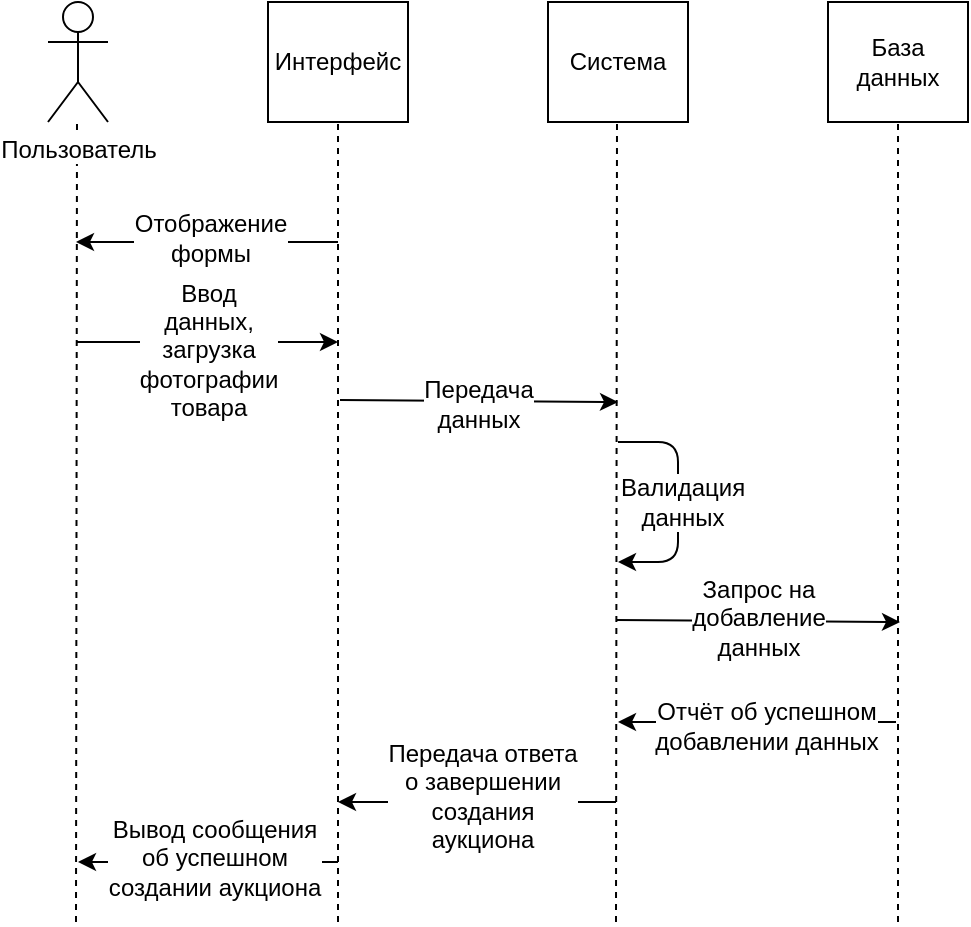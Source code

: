 <mxfile version="10.7.1" type="github"><diagram id="0xHDA5EfrwyX-AifSGQn" name="Page-1"><mxGraphModel dx="994" dy="835" grid="1" gridSize="10" guides="1" tooltips="1" connect="1" arrows="1" fold="1" page="1" pageScale="1" pageWidth="827" pageHeight="1169" math="0" shadow="0"><root><mxCell id="0"/><mxCell id="1" parent="0"/><mxCell id="ewqKxwT_v8m3utj_Tbs3-27" value="Интерфейс" style="rounded=0;whiteSpace=wrap;html=1;" vertex="1" parent="1"><mxGeometry x="230" y="200" width="70" height="60" as="geometry"/></mxCell><mxCell id="ewqKxwT_v8m3utj_Tbs3-28" value="Система" style="rounded=0;whiteSpace=wrap;html=1;" vertex="1" parent="1"><mxGeometry x="370" y="200" width="70" height="60" as="geometry"/></mxCell><mxCell id="ewqKxwT_v8m3utj_Tbs3-29" value="База данных" style="rounded=0;whiteSpace=wrap;html=1;" vertex="1" parent="1"><mxGeometry x="510" y="200" width="70" height="60" as="geometry"/></mxCell><mxCell id="ewqKxwT_v8m3utj_Tbs3-30" value="" style="endArrow=none;dashed=1;html=1;entryX=0.5;entryY=1;entryDx=0;entryDy=0;" edge="1" parent="1" target="ewqKxwT_v8m3utj_Tbs3-29"><mxGeometry width="50" height="50" relative="1" as="geometry"><mxPoint x="545" y="660" as="sourcePoint"/><mxPoint x="150" y="300" as="targetPoint"/></mxGeometry></mxCell><mxCell id="ewqKxwT_v8m3utj_Tbs3-31" value="" style="endArrow=none;dashed=1;html=1;entryX=0.5;entryY=1;entryDx=0;entryDy=0;" edge="1" parent="1"><mxGeometry width="50" height="50" relative="1" as="geometry"><mxPoint x="404" y="660" as="sourcePoint"/><mxPoint x="404.5" y="260" as="targetPoint"/></mxGeometry></mxCell><mxCell id="ewqKxwT_v8m3utj_Tbs3-32" value="" style="endArrow=none;dashed=1;html=1;entryX=0.5;entryY=1;entryDx=0;entryDy=0;" edge="1" parent="1"><mxGeometry width="50" height="50" relative="1" as="geometry"><mxPoint x="265" y="660" as="sourcePoint"/><mxPoint x="265" y="260" as="targetPoint"/></mxGeometry></mxCell><mxCell id="ewqKxwT_v8m3utj_Tbs3-33" value="" style="endArrow=none;dashed=1;html=1;entryX=0.5;entryY=1;entryDx=0;entryDy=0;" edge="1" parent="1"><mxGeometry width="50" height="50" relative="1" as="geometry"><mxPoint x="134" y="660" as="sourcePoint"/><mxPoint x="134.5" y="260" as="targetPoint"/></mxGeometry></mxCell><mxCell id="ewqKxwT_v8m3utj_Tbs3-34" value="Пользователь&lt;br&gt;" style="shape=umlActor;verticalLabelPosition=bottom;labelBackgroundColor=#ffffff;verticalAlign=top;html=1;outlineConnect=0;" vertex="1" parent="1"><mxGeometry x="120" y="200" width="30" height="60" as="geometry"/></mxCell><mxCell id="ewqKxwT_v8m3utj_Tbs3-35" value="" style="endArrow=classic;html=1;" edge="1" parent="1"><mxGeometry width="50" height="50" relative="1" as="geometry"><mxPoint x="265" y="320" as="sourcePoint"/><mxPoint x="134" y="320" as="targetPoint"/></mxGeometry></mxCell><mxCell id="ewqKxwT_v8m3utj_Tbs3-36" value="Отображение&lt;br&gt;формы" style="text;html=1;resizable=0;points=[];align=center;verticalAlign=middle;labelBackgroundColor=#ffffff;" vertex="1" connectable="0" parent="ewqKxwT_v8m3utj_Tbs3-35"><mxGeometry x="0.171" relative="1" as="geometry"><mxPoint x="12" y="-2" as="offset"/></mxGeometry></mxCell><mxCell id="ewqKxwT_v8m3utj_Tbs3-37" value="" style="endArrow=classic;html=1;" edge="1" parent="1"><mxGeometry width="50" height="50" relative="1" as="geometry"><mxPoint x="134" y="370" as="sourcePoint"/><mxPoint x="265" y="370" as="targetPoint"/></mxGeometry></mxCell><mxCell id="ewqKxwT_v8m3utj_Tbs3-38" value="Ввод&lt;br&gt;данных,&lt;br&gt;загрузка&lt;br&gt;фотографии&lt;br&gt;товара&lt;br&gt;" style="text;html=1;resizable=0;points=[];align=center;verticalAlign=middle;labelBackgroundColor=#ffffff;" vertex="1" connectable="0" parent="ewqKxwT_v8m3utj_Tbs3-37"><mxGeometry x="0.23" relative="1" as="geometry"><mxPoint x="-15" y="4" as="offset"/></mxGeometry></mxCell><mxCell id="ewqKxwT_v8m3utj_Tbs3-39" value="" style="endArrow=classic;html=1;" edge="1" parent="1"><mxGeometry width="50" height="50" relative="1" as="geometry"><mxPoint x="266" y="399" as="sourcePoint"/><mxPoint x="405" y="400" as="targetPoint"/></mxGeometry></mxCell><mxCell id="ewqKxwT_v8m3utj_Tbs3-40" value="Передача&lt;br&gt;данных&lt;br&gt;" style="text;html=1;resizable=0;points=[];align=center;verticalAlign=middle;labelBackgroundColor=#ffffff;" vertex="1" connectable="0" parent="ewqKxwT_v8m3utj_Tbs3-39"><mxGeometry x="-0.143" y="-1" relative="1" as="geometry"><mxPoint x="9" as="offset"/></mxGeometry></mxCell><mxCell id="ewqKxwT_v8m3utj_Tbs3-41" value="" style="endArrow=classic;html=1;" edge="1" parent="1"><mxGeometry width="50" height="50" relative="1" as="geometry"><mxPoint x="405" y="420" as="sourcePoint"/><mxPoint x="405" y="480" as="targetPoint"/><Array as="points"><mxPoint x="435" y="420"/><mxPoint x="435" y="480"/></Array></mxGeometry></mxCell><mxCell id="ewqKxwT_v8m3utj_Tbs3-42" value="Валидация&lt;br&gt;данных&lt;br&gt;" style="text;html=1;resizable=0;points=[];align=center;verticalAlign=middle;labelBackgroundColor=#ffffff;" vertex="1" connectable="0" parent="ewqKxwT_v8m3utj_Tbs3-41"><mxGeometry x="0.079" relative="1" as="geometry"><mxPoint x="2" y="-5" as="offset"/></mxGeometry></mxCell><mxCell id="ewqKxwT_v8m3utj_Tbs3-43" value="" style="endArrow=classic;html=1;" edge="1" parent="1"><mxGeometry width="50" height="50" relative="1" as="geometry"><mxPoint x="404" y="509" as="sourcePoint"/><mxPoint x="546" y="510" as="targetPoint"/></mxGeometry></mxCell><mxCell id="ewqKxwT_v8m3utj_Tbs3-44" value="Запрос на&lt;br&gt;добавление&lt;br&gt;данных&lt;br&gt;" style="text;html=1;resizable=0;points=[];align=center;verticalAlign=middle;labelBackgroundColor=#ffffff;" vertex="1" connectable="0" parent="ewqKxwT_v8m3utj_Tbs3-43"><mxGeometry x="0.279" relative="1" as="geometry"><mxPoint x="-20" y="-2" as="offset"/></mxGeometry></mxCell><mxCell id="ewqKxwT_v8m3utj_Tbs3-45" value="" style="endArrow=classic;html=1;" edge="1" parent="1"><mxGeometry width="50" height="50" relative="1" as="geometry"><mxPoint x="544" y="560" as="sourcePoint"/><mxPoint x="405" y="560" as="targetPoint"/></mxGeometry></mxCell><mxCell id="ewqKxwT_v8m3utj_Tbs3-46" value="Отчёт об успешном&lt;br&gt;добавлении данных&lt;br&gt;" style="text;html=1;resizable=0;points=[];align=center;verticalAlign=middle;labelBackgroundColor=#ffffff;" vertex="1" connectable="0" parent="ewqKxwT_v8m3utj_Tbs3-45"><mxGeometry x="-0.358" y="1" relative="1" as="geometry"><mxPoint x="-21" y="1" as="offset"/></mxGeometry></mxCell><mxCell id="ewqKxwT_v8m3utj_Tbs3-47" value="" style="endArrow=classic;html=1;" edge="1" parent="1"><mxGeometry width="50" height="50" relative="1" as="geometry"><mxPoint x="404" y="600" as="sourcePoint"/><mxPoint x="265" y="600" as="targetPoint"/></mxGeometry></mxCell><mxCell id="ewqKxwT_v8m3utj_Tbs3-48" value="Передача ответа&lt;br&gt;о завершении&lt;br&gt;создания&lt;br&gt;аукциона&lt;br&gt;" style="text;html=1;resizable=0;points=[];align=center;verticalAlign=middle;labelBackgroundColor=#ffffff;" vertex="1" connectable="0" parent="ewqKxwT_v8m3utj_Tbs3-47"><mxGeometry x="0.175" y="-2" relative="1" as="geometry"><mxPoint x="14" y="-1" as="offset"/></mxGeometry></mxCell><mxCell id="ewqKxwT_v8m3utj_Tbs3-49" value="" style="endArrow=classic;html=1;" edge="1" parent="1"><mxGeometry width="50" height="50" relative="1" as="geometry"><mxPoint x="265" y="630" as="sourcePoint"/><mxPoint x="135" y="630" as="targetPoint"/></mxGeometry></mxCell><mxCell id="ewqKxwT_v8m3utj_Tbs3-50" value="Вывод сообщения&lt;br&gt;об успешном&lt;br&gt;создании аукциона&lt;br&gt;" style="text;html=1;resizable=0;points=[];align=center;verticalAlign=middle;labelBackgroundColor=#ffffff;" vertex="1" connectable="0" parent="ewqKxwT_v8m3utj_Tbs3-49"><mxGeometry x="-0.122" relative="1" as="geometry"><mxPoint x="-5" y="-2" as="offset"/></mxGeometry></mxCell></root></mxGraphModel></diagram></mxfile>